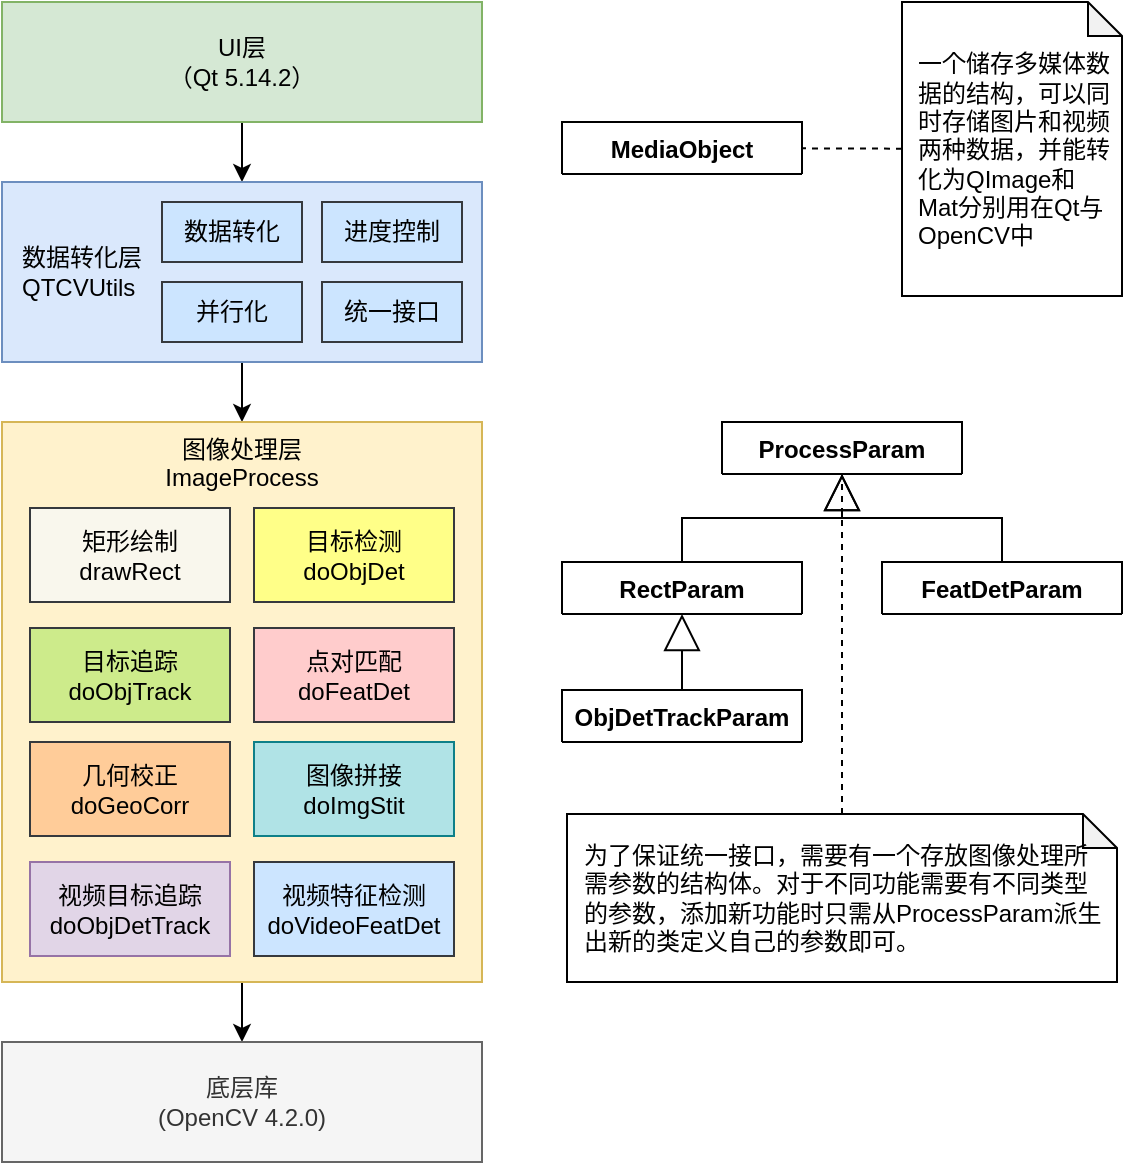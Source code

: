 <mxfile version="12.9.7" type="device"><diagram id="x8QwsvynuO1rzFDNTnth" name="Page-1"><mxGraphModel dx="462" dy="721" grid="1" gridSize="10" guides="1" tooltips="1" connect="1" arrows="1" fold="1" page="1" pageScale="1" pageWidth="827" pageHeight="1169" math="0" shadow="0"><root><mxCell id="0"/><mxCell id="1" parent="0"/><mxCell id="6nFOfkToqysiWzRsvQjh-5" value="" style="edgeStyle=orthogonalEdgeStyle;rounded=0;orthogonalLoop=1;jettySize=auto;html=1;" edge="1" parent="1" source="6nFOfkToqysiWzRsvQjh-1" target="6nFOfkToqysiWzRsvQjh-2"><mxGeometry relative="1" as="geometry"/></mxCell><mxCell id="6nFOfkToqysiWzRsvQjh-1" value="UI层&lt;br&gt;（Qt 5.14.2）" style="rounded=0;whiteSpace=wrap;html=1;fillColor=#d5e8d4;strokeColor=#82b366;" vertex="1" parent="1"><mxGeometry x="160" y="40" width="240" height="60" as="geometry"/></mxCell><mxCell id="6nFOfkToqysiWzRsvQjh-6" value="" style="edgeStyle=orthogonalEdgeStyle;rounded=0;orthogonalLoop=1;jettySize=auto;html=1;" edge="1" parent="1" source="6nFOfkToqysiWzRsvQjh-2" target="6nFOfkToqysiWzRsvQjh-3"><mxGeometry relative="1" as="geometry"/></mxCell><mxCell id="6nFOfkToqysiWzRsvQjh-2" value="数据转化层&lt;br&gt;QTCVUtils" style="rounded=0;whiteSpace=wrap;html=1;fillColor=#dae8fc;strokeColor=#6c8ebf;align=left;spacingLeft=8;" vertex="1" parent="1"><mxGeometry x="160" y="130" width="240" height="90" as="geometry"/></mxCell><mxCell id="6nFOfkToqysiWzRsvQjh-7" value="" style="edgeStyle=orthogonalEdgeStyle;rounded=0;orthogonalLoop=1;jettySize=auto;html=1;" edge="1" parent="1" source="6nFOfkToqysiWzRsvQjh-3" target="6nFOfkToqysiWzRsvQjh-4"><mxGeometry relative="1" as="geometry"/></mxCell><mxCell id="6nFOfkToqysiWzRsvQjh-4" value="&lt;span style=&quot;white-space: normal&quot;&gt;底层库&lt;br&gt;(OpenCV 4.2.0)&lt;/span&gt;" style="rounded=0;whiteSpace=wrap;html=1;fillColor=#f5f5f5;strokeColor=#666666;fontColor=#333333;" vertex="1" parent="1"><mxGeometry x="160" y="560" width="240" height="60" as="geometry"/></mxCell><mxCell id="6nFOfkToqysiWzRsvQjh-25" value="" style="endArrow=block;endSize=16;endFill=0;html=1;entryX=0.5;entryY=1;entryDx=0;entryDy=0;exitX=0.5;exitY=0;exitDx=0;exitDy=0;rounded=0;edgeStyle=orthogonalEdgeStyle;" edge="1" parent="1" source="6nFOfkToqysiWzRsvQjh-16" target="6nFOfkToqysiWzRsvQjh-8"><mxGeometry x="-0.017" y="14" width="160" relative="1" as="geometry"><mxPoint x="480" y="620" as="sourcePoint"/><mxPoint x="640" y="620" as="targetPoint"/><mxPoint as="offset"/></mxGeometry></mxCell><mxCell id="6nFOfkToqysiWzRsvQjh-27" value="" style="endArrow=block;endSize=16;endFill=0;html=1;entryX=0.5;entryY=1;entryDx=0;entryDy=0;rounded=0;edgeStyle=orthogonalEdgeStyle;exitX=0.5;exitY=0;exitDx=0;exitDy=0;" edge="1" parent="1" source="6nFOfkToqysiWzRsvQjh-12" target="6nFOfkToqysiWzRsvQjh-8"><mxGeometry x="-0.5" y="-74" width="160" relative="1" as="geometry"><mxPoint x="480" y="620" as="sourcePoint"/><mxPoint x="640" y="620" as="targetPoint"/><mxPoint as="offset"/></mxGeometry></mxCell><mxCell id="6nFOfkToqysiWzRsvQjh-28" value="" style="endArrow=block;endSize=16;endFill=0;html=1;exitX=0.5;exitY=0;exitDx=0;exitDy=0;entryX=0.5;entryY=1;entryDx=0;entryDy=0;rounded=0;edgeStyle=orthogonalEdgeStyle;" edge="1" parent="1" source="6nFOfkToqysiWzRsvQjh-14" target="6nFOfkToqysiWzRsvQjh-16"><mxGeometry x="-0.5" y="-74" width="160" relative="1" as="geometry"><mxPoint x="620" y="484" as="sourcePoint"/><mxPoint x="580" y="484" as="targetPoint"/><mxPoint as="offset"/></mxGeometry></mxCell><mxCell id="6nFOfkToqysiWzRsvQjh-31" value="MediaObject" style="swimlane;fontStyle=1;align=center;verticalAlign=top;childLayout=stackLayout;horizontal=1;startSize=26;horizontalStack=0;resizeParent=1;resizeParentMax=0;resizeLast=0;collapsible=1;marginBottom=0;" vertex="1" collapsed="1" parent="1"><mxGeometry x="440" y="100" width="120" height="26" as="geometry"><mxRectangle x="470" y="205" width="160" height="34" as="alternateBounds"/></mxGeometry></mxCell><mxCell id="6nFOfkToqysiWzRsvQjh-32" value="" style="line;strokeWidth=1;fillColor=none;align=left;verticalAlign=middle;spacingTop=-1;spacingLeft=3;spacingRight=3;rotatable=0;labelPosition=right;points=[];portConstraint=eastwest;" vertex="1" parent="6nFOfkToqysiWzRsvQjh-31"><mxGeometry y="26" width="120" height="8" as="geometry"/></mxCell><mxCell id="6nFOfkToqysiWzRsvQjh-33" value="图像处理层&lt;br&gt;ImageProcess" style="rounded=0;whiteSpace=wrap;html=1;fillColor=#fff2cc;strokeColor=#d6b656;" vertex="1" parent="6nFOfkToqysiWzRsvQjh-31"><mxGeometry y="34" width="120" height="60" as="geometry"/></mxCell><mxCell id="6nFOfkToqysiWzRsvQjh-76" value="" style="shape=note;whiteSpace=wrap;html=1;backgroundOutline=1;darkOpacity=0.05;align=left;size=17;" vertex="1" parent="6nFOfkToqysiWzRsvQjh-31"><mxGeometry y="94" width="120" height="100" as="geometry"/></mxCell><mxCell id="6nFOfkToqysiWzRsvQjh-57" value="" style="group" vertex="1" connectable="0" parent="1"><mxGeometry x="160" y="250" width="240" height="280" as="geometry"/></mxCell><mxCell id="6nFOfkToqysiWzRsvQjh-3" value="图像处理层&lt;br&gt;ImageProcess" style="rounded=0;whiteSpace=wrap;html=1;fillColor=#fff2cc;strokeColor=#d6b656;align=center;verticalAlign=top;" vertex="1" parent="6nFOfkToqysiWzRsvQjh-57"><mxGeometry width="240" height="280" as="geometry"/></mxCell><mxCell id="6nFOfkToqysiWzRsvQjh-44" value="矩形绘制&lt;br&gt;drawRect" style="rounded=0;whiteSpace=wrap;html=1;fillColor=#f9f7ed;strokeColor=#36393d;" vertex="1" parent="6nFOfkToqysiWzRsvQjh-57"><mxGeometry x="14" y="43" width="100" height="47" as="geometry"/></mxCell><mxCell id="6nFOfkToqysiWzRsvQjh-46" value="目标检测&lt;br&gt;doObjDet" style="rounded=0;whiteSpace=wrap;html=1;fillColor=#ffff88;strokeColor=#36393d;" vertex="1" parent="6nFOfkToqysiWzRsvQjh-57"><mxGeometry x="126" y="43" width="100" height="47" as="geometry"/></mxCell><mxCell id="6nFOfkToqysiWzRsvQjh-47" value="目标追踪&lt;br&gt;doObjTrack" style="rounded=0;whiteSpace=wrap;html=1;fillColor=#cdeb8b;strokeColor=#36393d;" vertex="1" parent="6nFOfkToqysiWzRsvQjh-57"><mxGeometry x="14" y="103" width="100" height="47" as="geometry"/></mxCell><mxCell id="6nFOfkToqysiWzRsvQjh-48" value="点对匹配&lt;br&gt;doFeatDet" style="rounded=0;whiteSpace=wrap;html=1;fillColor=#ffcccc;strokeColor=#36393d;" vertex="1" parent="6nFOfkToqysiWzRsvQjh-57"><mxGeometry x="126" y="103" width="100" height="47" as="geometry"/></mxCell><mxCell id="6nFOfkToqysiWzRsvQjh-49" value="几何校正&lt;br&gt;doGeoCorr" style="rounded=0;whiteSpace=wrap;html=1;fillColor=#ffcc99;strokeColor=#36393d;" vertex="1" parent="6nFOfkToqysiWzRsvQjh-57"><mxGeometry x="14" y="160" width="100" height="47" as="geometry"/></mxCell><mxCell id="6nFOfkToqysiWzRsvQjh-50" value="图像拼接&lt;br&gt;doImgStit" style="rounded=0;whiteSpace=wrap;html=1;fillColor=#b0e3e6;strokeColor=#0e8088;" vertex="1" parent="6nFOfkToqysiWzRsvQjh-57"><mxGeometry x="126" y="160" width="100" height="47" as="geometry"/></mxCell><mxCell id="6nFOfkToqysiWzRsvQjh-53" value="视频特征检测&lt;br&gt;doVideoFeatDet" style="rounded=0;whiteSpace=wrap;html=1;fillColor=#cce5ff;strokeColor=#36393d;" vertex="1" parent="6nFOfkToqysiWzRsvQjh-57"><mxGeometry x="126" y="220" width="100" height="47" as="geometry"/></mxCell><mxCell id="6nFOfkToqysiWzRsvQjh-54" value="视频目标追踪&lt;br&gt;doObjDetTrack" style="rounded=0;whiteSpace=wrap;html=1;fillColor=#e1d5e7;strokeColor=#9673a6;" vertex="1" parent="6nFOfkToqysiWzRsvQjh-57"><mxGeometry x="14" y="220" width="100" height="47" as="geometry"/></mxCell><mxCell id="6nFOfkToqysiWzRsvQjh-68" value="数据转化" style="rounded=0;whiteSpace=wrap;html=1;fillColor=#cce5ff;strokeColor=#36393d;" vertex="1" parent="1"><mxGeometry x="240" y="140" width="70" height="30" as="geometry"/></mxCell><mxCell id="6nFOfkToqysiWzRsvQjh-69" value="并行化" style="rounded=0;whiteSpace=wrap;html=1;fillColor=#cce5ff;strokeColor=#36393d;" vertex="1" parent="1"><mxGeometry x="240" y="180" width="70" height="30" as="geometry"/></mxCell><mxCell id="6nFOfkToqysiWzRsvQjh-70" value="进度控制" style="rounded=0;whiteSpace=wrap;html=1;fillColor=#cce5ff;strokeColor=#36393d;" vertex="1" parent="1"><mxGeometry x="320" y="140" width="70" height="30" as="geometry"/></mxCell><mxCell id="6nFOfkToqysiWzRsvQjh-71" value="统一接口" style="rounded=0;whiteSpace=wrap;html=1;fillColor=#cce5ff;strokeColor=#36393d;" vertex="1" parent="1"><mxGeometry x="320" y="180" width="70" height="30" as="geometry"/></mxCell><mxCell id="6nFOfkToqysiWzRsvQjh-77" value="" style="rounded=0;orthogonalLoop=1;jettySize=auto;html=1;dashed=1;endArrow=none;endFill=0;" edge="1" parent="1" source="6nFOfkToqysiWzRsvQjh-74" target="6nFOfkToqysiWzRsvQjh-76"><mxGeometry relative="1" as="geometry"/></mxCell><mxCell id="6nFOfkToqysiWzRsvQjh-74" value="一个储存多媒体数据的结构，可以同时存储图片和视频两种数据，并能转化为QImage和Mat分别用在Qt与OpenCV中" style="shape=note;whiteSpace=wrap;html=1;backgroundOutline=1;darkOpacity=0.05;align=left;size=17;spacingLeft=8;spacingBottom=8;spacingRight=8;spacingTop=8;spacing=0;" vertex="1" parent="1"><mxGeometry x="610" y="40" width="110" height="147" as="geometry"/></mxCell><mxCell id="6nFOfkToqysiWzRsvQjh-78" value="为了保证统一接口，需要有一个存放图像处理所需参数的结构体。对于不同功能需要有不同类型的参数，添加新功能时只需从ProcessParam派生出新的类定义自己的参数即可。" style="shape=note;whiteSpace=wrap;html=1;backgroundOutline=1;darkOpacity=0.05;align=left;size=17;spacingLeft=8;spacingBottom=8;spacingRight=8;spacingTop=8;spacing=0;" vertex="1" parent="1"><mxGeometry x="442.5" y="446" width="275" height="84" as="geometry"/></mxCell><mxCell id="6nFOfkToqysiWzRsvQjh-79" value="" style="rounded=0;orthogonalLoop=1;jettySize=auto;html=1;dashed=1;endArrow=none;endFill=0;edgeStyle=orthogonalEdgeStyle;" edge="1" parent="1" source="6nFOfkToqysiWzRsvQjh-78" target="6nFOfkToqysiWzRsvQjh-8"><mxGeometry relative="1" as="geometry"><mxPoint x="600" y="160.552" as="sourcePoint"/><mxPoint x="541.157" y="136" as="targetPoint"/></mxGeometry></mxCell><mxCell id="6nFOfkToqysiWzRsvQjh-8" value="ProcessParam" style="swimlane;fontStyle=1;align=center;verticalAlign=top;childLayout=stackLayout;horizontal=1;startSize=26;horizontalStack=0;resizeParent=1;resizeParentMax=0;resizeLast=0;collapsible=1;marginBottom=0;" vertex="1" collapsed="1" parent="1"><mxGeometry x="520" y="250" width="120" height="26" as="geometry"><mxRectangle x="470" y="205" width="160" height="34" as="alternateBounds"/></mxGeometry></mxCell><mxCell id="6nFOfkToqysiWzRsvQjh-10" value="" style="line;strokeWidth=1;fillColor=none;align=left;verticalAlign=middle;spacingTop=-1;spacingLeft=3;spacingRight=3;rotatable=0;labelPosition=right;points=[];portConstraint=eastwest;" vertex="1" parent="6nFOfkToqysiWzRsvQjh-8"><mxGeometry y="26" width="120" height="8" as="geometry"/></mxCell><mxCell id="6nFOfkToqysiWzRsvQjh-29" value="图像处理层&lt;br&gt;ImageProcess" style="rounded=0;whiteSpace=wrap;html=1;fillColor=#fff2cc;strokeColor=#d6b656;" vertex="1" parent="6nFOfkToqysiWzRsvQjh-8"><mxGeometry y="34" width="120" height="60" as="geometry"/></mxCell><mxCell id="6nFOfkToqysiWzRsvQjh-16" value="RectParam" style="swimlane;fontStyle=1;align=center;verticalAlign=top;childLayout=stackLayout;horizontal=1;startSize=26;horizontalStack=0;resizeParent=1;resizeParentMax=0;resizeLast=0;collapsible=1;marginBottom=0;" vertex="1" collapsed="1" parent="1"><mxGeometry x="440" y="320" width="120" height="26" as="geometry"><mxRectangle x="470" y="205" width="160" height="34" as="alternateBounds"/></mxGeometry></mxCell><mxCell id="6nFOfkToqysiWzRsvQjh-17" value="" style="line;strokeWidth=1;fillColor=none;align=left;verticalAlign=middle;spacingTop=-1;spacingLeft=3;spacingRight=3;rotatable=0;labelPosition=right;points=[];portConstraint=eastwest;" vertex="1" parent="6nFOfkToqysiWzRsvQjh-16"><mxGeometry y="26" width="120" height="8" as="geometry"/></mxCell><mxCell id="6nFOfkToqysiWzRsvQjh-14" value="ObjDetTrackParam" style="swimlane;fontStyle=1;align=center;verticalAlign=top;childLayout=stackLayout;horizontal=1;startSize=26;horizontalStack=0;resizeParent=1;resizeParentMax=0;resizeLast=0;collapsible=1;marginBottom=0;" vertex="1" collapsed="1" parent="1"><mxGeometry x="440" y="384" width="120" height="26" as="geometry"><mxRectangle x="470" y="205" width="160" height="34" as="alternateBounds"/></mxGeometry></mxCell><mxCell id="6nFOfkToqysiWzRsvQjh-15" value="" style="line;strokeWidth=1;fillColor=none;align=left;verticalAlign=middle;spacingTop=-1;spacingLeft=3;spacingRight=3;rotatable=0;labelPosition=right;points=[];portConstraint=eastwest;" vertex="1" parent="6nFOfkToqysiWzRsvQjh-14"><mxGeometry y="26" width="120" height="8" as="geometry"/></mxCell><mxCell id="6nFOfkToqysiWzRsvQjh-12" value="FeatDetParam" style="swimlane;fontStyle=1;align=center;verticalAlign=top;childLayout=stackLayout;horizontal=1;startSize=26;horizontalStack=0;resizeParent=1;resizeParentMax=0;resizeLast=0;collapsible=1;marginBottom=0;" vertex="1" collapsed="1" parent="1"><mxGeometry x="600" y="320" width="120" height="26" as="geometry"><mxRectangle x="470" y="205" width="160" height="34" as="alternateBounds"/></mxGeometry></mxCell><mxCell id="6nFOfkToqysiWzRsvQjh-13" value="" style="line;strokeWidth=1;fillColor=none;align=left;verticalAlign=middle;spacingTop=-1;spacingLeft=3;spacingRight=3;rotatable=0;labelPosition=right;points=[];portConstraint=eastwest;" vertex="1" parent="6nFOfkToqysiWzRsvQjh-12"><mxGeometry y="26" width="120" height="8" as="geometry"/></mxCell></root></mxGraphModel></diagram></mxfile>